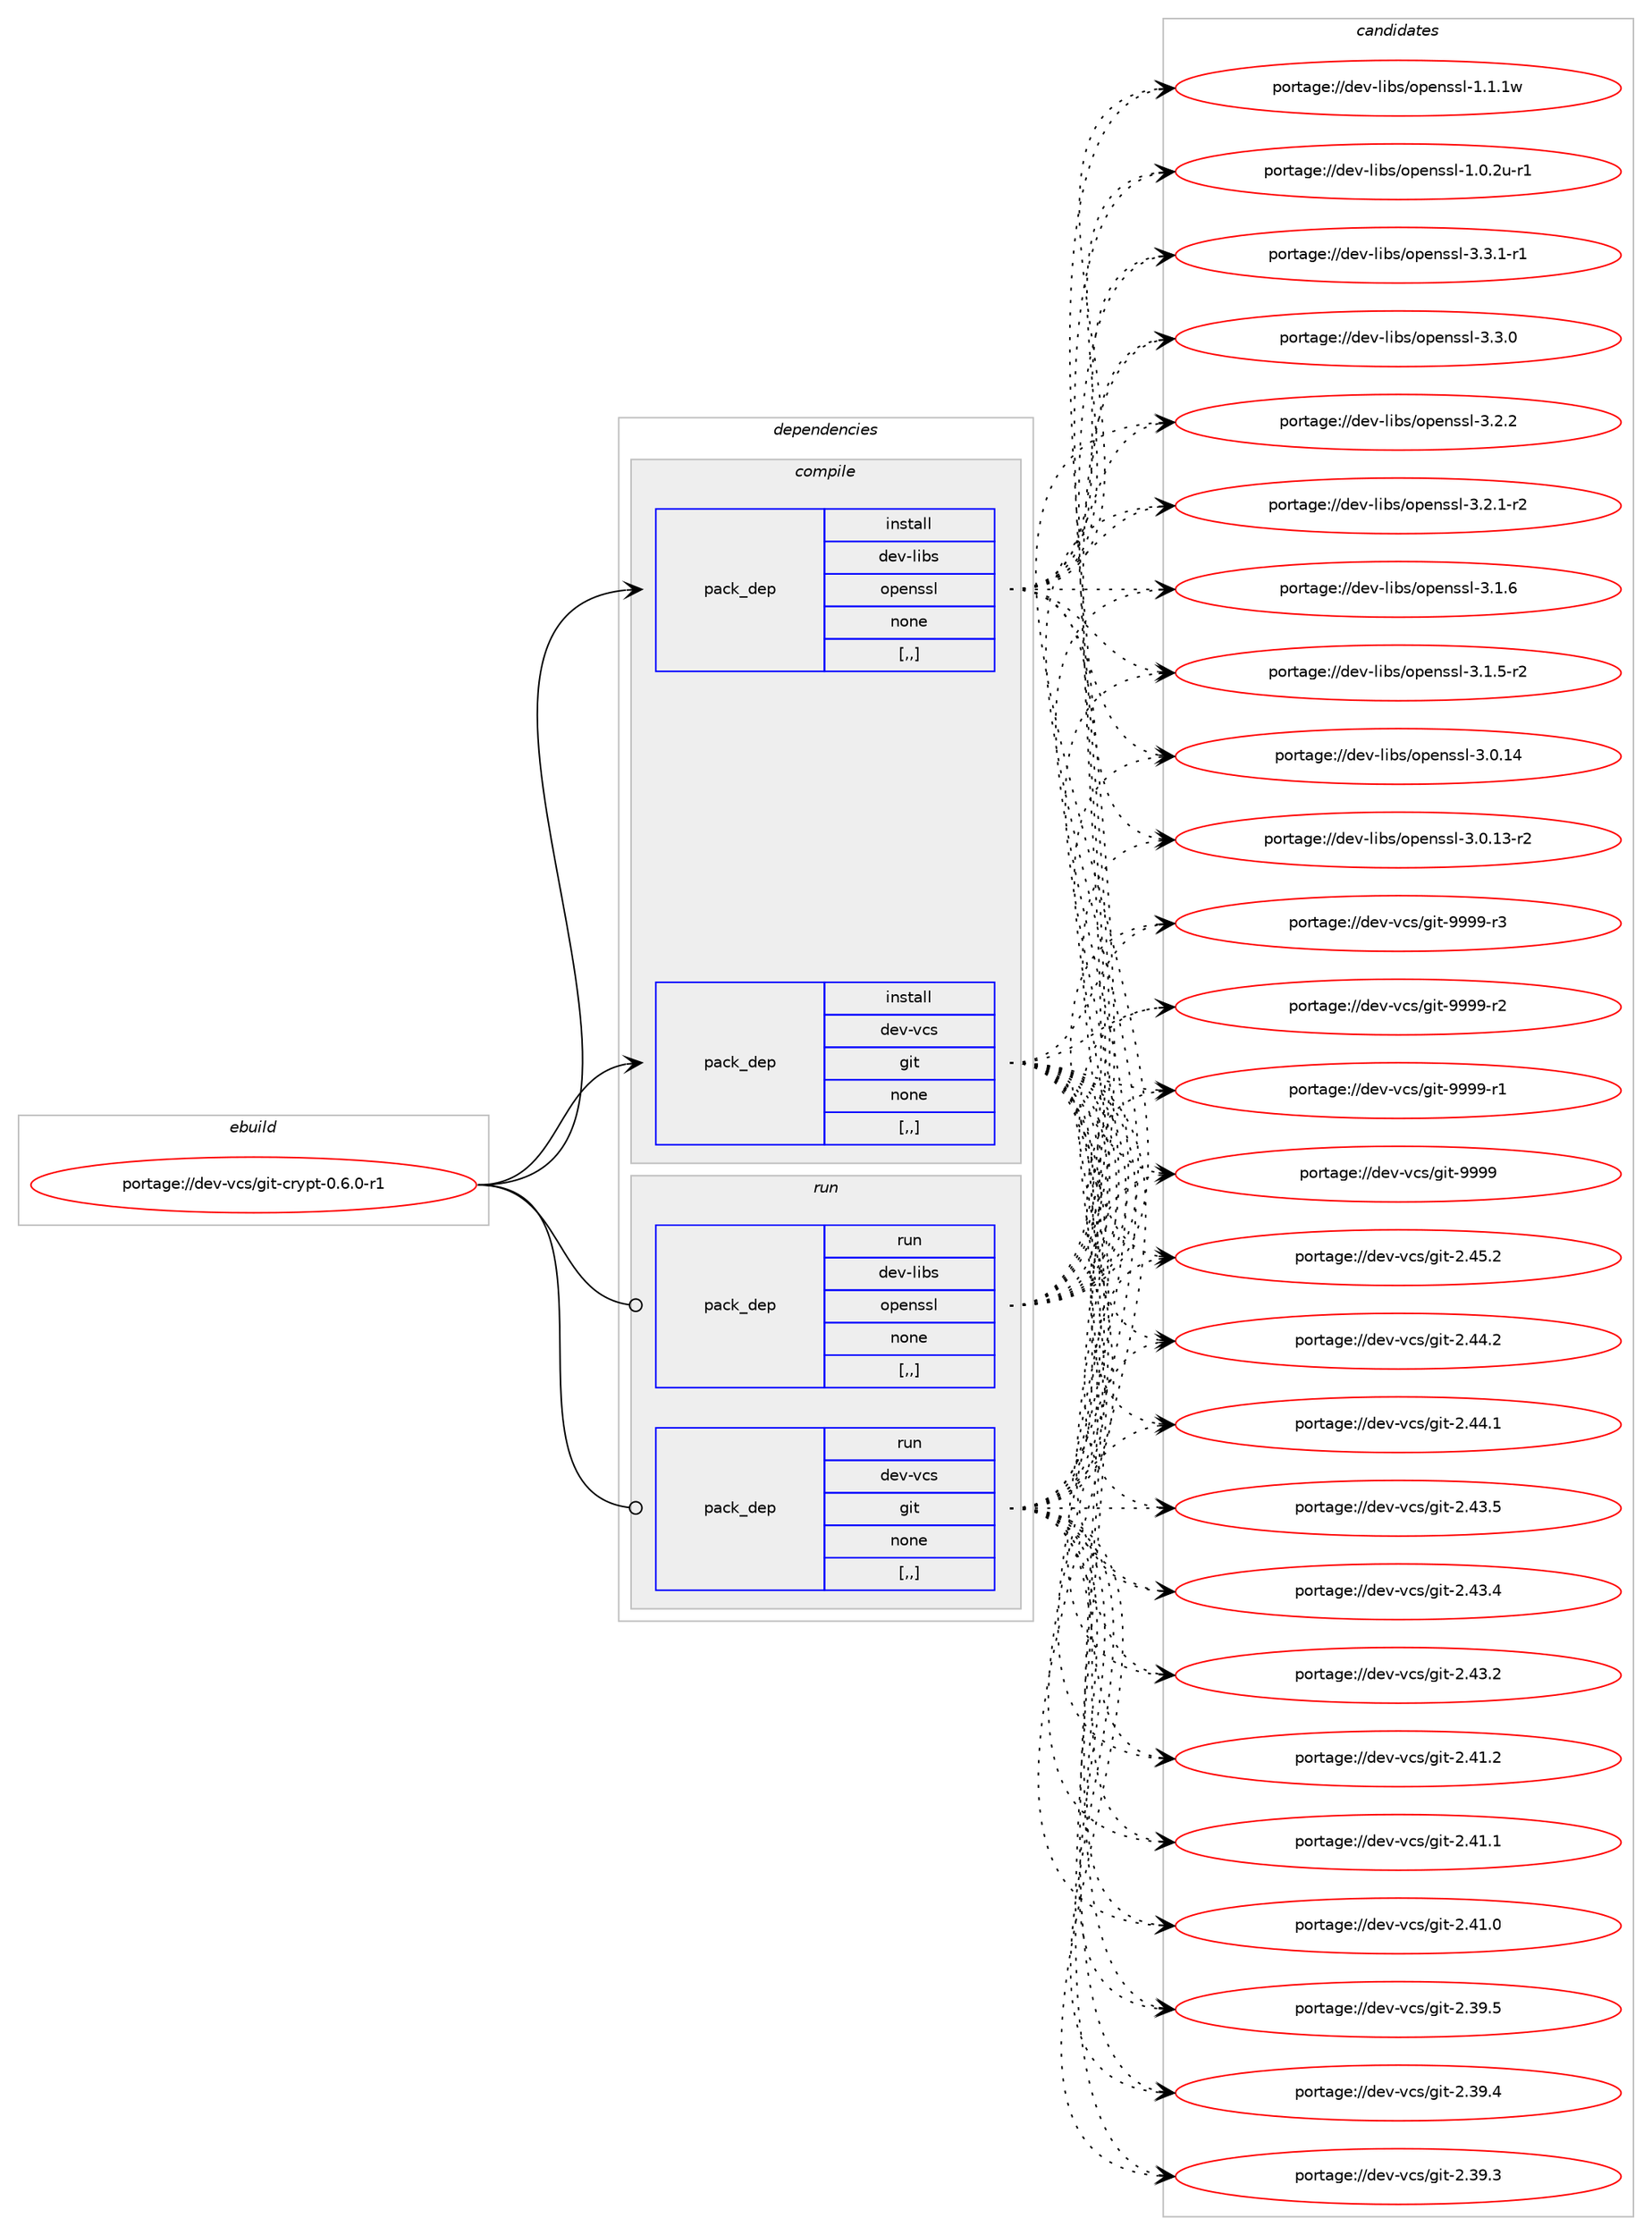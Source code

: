 digraph prolog {

# *************
# Graph options
# *************

newrank=true;
concentrate=true;
compound=true;
graph [rankdir=LR,fontname=Helvetica,fontsize=10,ranksep=1.5];#, ranksep=2.5, nodesep=0.2];
edge  [arrowhead=vee];
node  [fontname=Helvetica,fontsize=10];

# **********
# The ebuild
# **********

subgraph cluster_leftcol {
color=gray;
label=<<i>ebuild</i>>;
id [label="portage://dev-vcs/git-crypt-0.6.0-r1", color=red, width=4, href="../dev-vcs/git-crypt-0.6.0-r1.svg"];
}

# ****************
# The dependencies
# ****************

subgraph cluster_midcol {
color=gray;
label=<<i>dependencies</i>>;
subgraph cluster_compile {
fillcolor="#eeeeee";
style=filled;
label=<<i>compile</i>>;
subgraph pack158223 {
dependency222154 [label=<<TABLE BORDER="0" CELLBORDER="1" CELLSPACING="0" CELLPADDING="4" WIDTH="220"><TR><TD ROWSPAN="6" CELLPADDING="30">pack_dep</TD></TR><TR><TD WIDTH="110">install</TD></TR><TR><TD>dev-libs</TD></TR><TR><TD>openssl</TD></TR><TR><TD>none</TD></TR><TR><TD>[,,]</TD></TR></TABLE>>, shape=none, color=blue];
}
id:e -> dependency222154:w [weight=20,style="solid",arrowhead="vee"];
subgraph pack158224 {
dependency222155 [label=<<TABLE BORDER="0" CELLBORDER="1" CELLSPACING="0" CELLPADDING="4" WIDTH="220"><TR><TD ROWSPAN="6" CELLPADDING="30">pack_dep</TD></TR><TR><TD WIDTH="110">install</TD></TR><TR><TD>dev-vcs</TD></TR><TR><TD>git</TD></TR><TR><TD>none</TD></TR><TR><TD>[,,]</TD></TR></TABLE>>, shape=none, color=blue];
}
id:e -> dependency222155:w [weight=20,style="solid",arrowhead="vee"];
}
subgraph cluster_compileandrun {
fillcolor="#eeeeee";
style=filled;
label=<<i>compile and run</i>>;
}
subgraph cluster_run {
fillcolor="#eeeeee";
style=filled;
label=<<i>run</i>>;
subgraph pack158225 {
dependency222156 [label=<<TABLE BORDER="0" CELLBORDER="1" CELLSPACING="0" CELLPADDING="4" WIDTH="220"><TR><TD ROWSPAN="6" CELLPADDING="30">pack_dep</TD></TR><TR><TD WIDTH="110">run</TD></TR><TR><TD>dev-libs</TD></TR><TR><TD>openssl</TD></TR><TR><TD>none</TD></TR><TR><TD>[,,]</TD></TR></TABLE>>, shape=none, color=blue];
}
id:e -> dependency222156:w [weight=20,style="solid",arrowhead="odot"];
subgraph pack158226 {
dependency222157 [label=<<TABLE BORDER="0" CELLBORDER="1" CELLSPACING="0" CELLPADDING="4" WIDTH="220"><TR><TD ROWSPAN="6" CELLPADDING="30">pack_dep</TD></TR><TR><TD WIDTH="110">run</TD></TR><TR><TD>dev-vcs</TD></TR><TR><TD>git</TD></TR><TR><TD>none</TD></TR><TR><TD>[,,]</TD></TR></TABLE>>, shape=none, color=blue];
}
id:e -> dependency222157:w [weight=20,style="solid",arrowhead="odot"];
}
}

# **************
# The candidates
# **************

subgraph cluster_choices {
rank=same;
color=gray;
label=<<i>candidates</i>>;

subgraph choice158223 {
color=black;
nodesep=1;
choice1001011184510810598115471111121011101151151084551465146494511449 [label="portage://dev-libs/openssl-3.3.1-r1", color=red, width=4,href="../dev-libs/openssl-3.3.1-r1.svg"];
choice100101118451081059811547111112101110115115108455146514648 [label="portage://dev-libs/openssl-3.3.0", color=red, width=4,href="../dev-libs/openssl-3.3.0.svg"];
choice100101118451081059811547111112101110115115108455146504650 [label="portage://dev-libs/openssl-3.2.2", color=red, width=4,href="../dev-libs/openssl-3.2.2.svg"];
choice1001011184510810598115471111121011101151151084551465046494511450 [label="portage://dev-libs/openssl-3.2.1-r2", color=red, width=4,href="../dev-libs/openssl-3.2.1-r2.svg"];
choice100101118451081059811547111112101110115115108455146494654 [label="portage://dev-libs/openssl-3.1.6", color=red, width=4,href="../dev-libs/openssl-3.1.6.svg"];
choice1001011184510810598115471111121011101151151084551464946534511450 [label="portage://dev-libs/openssl-3.1.5-r2", color=red, width=4,href="../dev-libs/openssl-3.1.5-r2.svg"];
choice10010111845108105981154711111210111011511510845514648464952 [label="portage://dev-libs/openssl-3.0.14", color=red, width=4,href="../dev-libs/openssl-3.0.14.svg"];
choice100101118451081059811547111112101110115115108455146484649514511450 [label="portage://dev-libs/openssl-3.0.13-r2", color=red, width=4,href="../dev-libs/openssl-3.0.13-r2.svg"];
choice100101118451081059811547111112101110115115108454946494649119 [label="portage://dev-libs/openssl-1.1.1w", color=red, width=4,href="../dev-libs/openssl-1.1.1w.svg"];
choice1001011184510810598115471111121011101151151084549464846501174511449 [label="portage://dev-libs/openssl-1.0.2u-r1", color=red, width=4,href="../dev-libs/openssl-1.0.2u-r1.svg"];
dependency222154:e -> choice1001011184510810598115471111121011101151151084551465146494511449:w [style=dotted,weight="100"];
dependency222154:e -> choice100101118451081059811547111112101110115115108455146514648:w [style=dotted,weight="100"];
dependency222154:e -> choice100101118451081059811547111112101110115115108455146504650:w [style=dotted,weight="100"];
dependency222154:e -> choice1001011184510810598115471111121011101151151084551465046494511450:w [style=dotted,weight="100"];
dependency222154:e -> choice100101118451081059811547111112101110115115108455146494654:w [style=dotted,weight="100"];
dependency222154:e -> choice1001011184510810598115471111121011101151151084551464946534511450:w [style=dotted,weight="100"];
dependency222154:e -> choice10010111845108105981154711111210111011511510845514648464952:w [style=dotted,weight="100"];
dependency222154:e -> choice100101118451081059811547111112101110115115108455146484649514511450:w [style=dotted,weight="100"];
dependency222154:e -> choice100101118451081059811547111112101110115115108454946494649119:w [style=dotted,weight="100"];
dependency222154:e -> choice1001011184510810598115471111121011101151151084549464846501174511449:w [style=dotted,weight="100"];
}
subgraph choice158224 {
color=black;
nodesep=1;
choice10010111845118991154710310511645575757574511451 [label="portage://dev-vcs/git-9999-r3", color=red, width=4,href="../dev-vcs/git-9999-r3.svg"];
choice10010111845118991154710310511645575757574511450 [label="portage://dev-vcs/git-9999-r2", color=red, width=4,href="../dev-vcs/git-9999-r2.svg"];
choice10010111845118991154710310511645575757574511449 [label="portage://dev-vcs/git-9999-r1", color=red, width=4,href="../dev-vcs/git-9999-r1.svg"];
choice1001011184511899115471031051164557575757 [label="portage://dev-vcs/git-9999", color=red, width=4,href="../dev-vcs/git-9999.svg"];
choice10010111845118991154710310511645504652534650 [label="portage://dev-vcs/git-2.45.2", color=red, width=4,href="../dev-vcs/git-2.45.2.svg"];
choice10010111845118991154710310511645504652524650 [label="portage://dev-vcs/git-2.44.2", color=red, width=4,href="../dev-vcs/git-2.44.2.svg"];
choice10010111845118991154710310511645504652524649 [label="portage://dev-vcs/git-2.44.1", color=red, width=4,href="../dev-vcs/git-2.44.1.svg"];
choice10010111845118991154710310511645504652514653 [label="portage://dev-vcs/git-2.43.5", color=red, width=4,href="../dev-vcs/git-2.43.5.svg"];
choice10010111845118991154710310511645504652514652 [label="portage://dev-vcs/git-2.43.4", color=red, width=4,href="../dev-vcs/git-2.43.4.svg"];
choice10010111845118991154710310511645504652514650 [label="portage://dev-vcs/git-2.43.2", color=red, width=4,href="../dev-vcs/git-2.43.2.svg"];
choice10010111845118991154710310511645504652494650 [label="portage://dev-vcs/git-2.41.2", color=red, width=4,href="../dev-vcs/git-2.41.2.svg"];
choice10010111845118991154710310511645504652494649 [label="portage://dev-vcs/git-2.41.1", color=red, width=4,href="../dev-vcs/git-2.41.1.svg"];
choice10010111845118991154710310511645504652494648 [label="portage://dev-vcs/git-2.41.0", color=red, width=4,href="../dev-vcs/git-2.41.0.svg"];
choice10010111845118991154710310511645504651574653 [label="portage://dev-vcs/git-2.39.5", color=red, width=4,href="../dev-vcs/git-2.39.5.svg"];
choice10010111845118991154710310511645504651574652 [label="portage://dev-vcs/git-2.39.4", color=red, width=4,href="../dev-vcs/git-2.39.4.svg"];
choice10010111845118991154710310511645504651574651 [label="portage://dev-vcs/git-2.39.3", color=red, width=4,href="../dev-vcs/git-2.39.3.svg"];
dependency222155:e -> choice10010111845118991154710310511645575757574511451:w [style=dotted,weight="100"];
dependency222155:e -> choice10010111845118991154710310511645575757574511450:w [style=dotted,weight="100"];
dependency222155:e -> choice10010111845118991154710310511645575757574511449:w [style=dotted,weight="100"];
dependency222155:e -> choice1001011184511899115471031051164557575757:w [style=dotted,weight="100"];
dependency222155:e -> choice10010111845118991154710310511645504652534650:w [style=dotted,weight="100"];
dependency222155:e -> choice10010111845118991154710310511645504652524650:w [style=dotted,weight="100"];
dependency222155:e -> choice10010111845118991154710310511645504652524649:w [style=dotted,weight="100"];
dependency222155:e -> choice10010111845118991154710310511645504652514653:w [style=dotted,weight="100"];
dependency222155:e -> choice10010111845118991154710310511645504652514652:w [style=dotted,weight="100"];
dependency222155:e -> choice10010111845118991154710310511645504652514650:w [style=dotted,weight="100"];
dependency222155:e -> choice10010111845118991154710310511645504652494650:w [style=dotted,weight="100"];
dependency222155:e -> choice10010111845118991154710310511645504652494649:w [style=dotted,weight="100"];
dependency222155:e -> choice10010111845118991154710310511645504652494648:w [style=dotted,weight="100"];
dependency222155:e -> choice10010111845118991154710310511645504651574653:w [style=dotted,weight="100"];
dependency222155:e -> choice10010111845118991154710310511645504651574652:w [style=dotted,weight="100"];
dependency222155:e -> choice10010111845118991154710310511645504651574651:w [style=dotted,weight="100"];
}
subgraph choice158225 {
color=black;
nodesep=1;
choice1001011184510810598115471111121011101151151084551465146494511449 [label="portage://dev-libs/openssl-3.3.1-r1", color=red, width=4,href="../dev-libs/openssl-3.3.1-r1.svg"];
choice100101118451081059811547111112101110115115108455146514648 [label="portage://dev-libs/openssl-3.3.0", color=red, width=4,href="../dev-libs/openssl-3.3.0.svg"];
choice100101118451081059811547111112101110115115108455146504650 [label="portage://dev-libs/openssl-3.2.2", color=red, width=4,href="../dev-libs/openssl-3.2.2.svg"];
choice1001011184510810598115471111121011101151151084551465046494511450 [label="portage://dev-libs/openssl-3.2.1-r2", color=red, width=4,href="../dev-libs/openssl-3.2.1-r2.svg"];
choice100101118451081059811547111112101110115115108455146494654 [label="portage://dev-libs/openssl-3.1.6", color=red, width=4,href="../dev-libs/openssl-3.1.6.svg"];
choice1001011184510810598115471111121011101151151084551464946534511450 [label="portage://dev-libs/openssl-3.1.5-r2", color=red, width=4,href="../dev-libs/openssl-3.1.5-r2.svg"];
choice10010111845108105981154711111210111011511510845514648464952 [label="portage://dev-libs/openssl-3.0.14", color=red, width=4,href="../dev-libs/openssl-3.0.14.svg"];
choice100101118451081059811547111112101110115115108455146484649514511450 [label="portage://dev-libs/openssl-3.0.13-r2", color=red, width=4,href="../dev-libs/openssl-3.0.13-r2.svg"];
choice100101118451081059811547111112101110115115108454946494649119 [label="portage://dev-libs/openssl-1.1.1w", color=red, width=4,href="../dev-libs/openssl-1.1.1w.svg"];
choice1001011184510810598115471111121011101151151084549464846501174511449 [label="portage://dev-libs/openssl-1.0.2u-r1", color=red, width=4,href="../dev-libs/openssl-1.0.2u-r1.svg"];
dependency222156:e -> choice1001011184510810598115471111121011101151151084551465146494511449:w [style=dotted,weight="100"];
dependency222156:e -> choice100101118451081059811547111112101110115115108455146514648:w [style=dotted,weight="100"];
dependency222156:e -> choice100101118451081059811547111112101110115115108455146504650:w [style=dotted,weight="100"];
dependency222156:e -> choice1001011184510810598115471111121011101151151084551465046494511450:w [style=dotted,weight="100"];
dependency222156:e -> choice100101118451081059811547111112101110115115108455146494654:w [style=dotted,weight="100"];
dependency222156:e -> choice1001011184510810598115471111121011101151151084551464946534511450:w [style=dotted,weight="100"];
dependency222156:e -> choice10010111845108105981154711111210111011511510845514648464952:w [style=dotted,weight="100"];
dependency222156:e -> choice100101118451081059811547111112101110115115108455146484649514511450:w [style=dotted,weight="100"];
dependency222156:e -> choice100101118451081059811547111112101110115115108454946494649119:w [style=dotted,weight="100"];
dependency222156:e -> choice1001011184510810598115471111121011101151151084549464846501174511449:w [style=dotted,weight="100"];
}
subgraph choice158226 {
color=black;
nodesep=1;
choice10010111845118991154710310511645575757574511451 [label="portage://dev-vcs/git-9999-r3", color=red, width=4,href="../dev-vcs/git-9999-r3.svg"];
choice10010111845118991154710310511645575757574511450 [label="portage://dev-vcs/git-9999-r2", color=red, width=4,href="../dev-vcs/git-9999-r2.svg"];
choice10010111845118991154710310511645575757574511449 [label="portage://dev-vcs/git-9999-r1", color=red, width=4,href="../dev-vcs/git-9999-r1.svg"];
choice1001011184511899115471031051164557575757 [label="portage://dev-vcs/git-9999", color=red, width=4,href="../dev-vcs/git-9999.svg"];
choice10010111845118991154710310511645504652534650 [label="portage://dev-vcs/git-2.45.2", color=red, width=4,href="../dev-vcs/git-2.45.2.svg"];
choice10010111845118991154710310511645504652524650 [label="portage://dev-vcs/git-2.44.2", color=red, width=4,href="../dev-vcs/git-2.44.2.svg"];
choice10010111845118991154710310511645504652524649 [label="portage://dev-vcs/git-2.44.1", color=red, width=4,href="../dev-vcs/git-2.44.1.svg"];
choice10010111845118991154710310511645504652514653 [label="portage://dev-vcs/git-2.43.5", color=red, width=4,href="../dev-vcs/git-2.43.5.svg"];
choice10010111845118991154710310511645504652514652 [label="portage://dev-vcs/git-2.43.4", color=red, width=4,href="../dev-vcs/git-2.43.4.svg"];
choice10010111845118991154710310511645504652514650 [label="portage://dev-vcs/git-2.43.2", color=red, width=4,href="../dev-vcs/git-2.43.2.svg"];
choice10010111845118991154710310511645504652494650 [label="portage://dev-vcs/git-2.41.2", color=red, width=4,href="../dev-vcs/git-2.41.2.svg"];
choice10010111845118991154710310511645504652494649 [label="portage://dev-vcs/git-2.41.1", color=red, width=4,href="../dev-vcs/git-2.41.1.svg"];
choice10010111845118991154710310511645504652494648 [label="portage://dev-vcs/git-2.41.0", color=red, width=4,href="../dev-vcs/git-2.41.0.svg"];
choice10010111845118991154710310511645504651574653 [label="portage://dev-vcs/git-2.39.5", color=red, width=4,href="../dev-vcs/git-2.39.5.svg"];
choice10010111845118991154710310511645504651574652 [label="portage://dev-vcs/git-2.39.4", color=red, width=4,href="../dev-vcs/git-2.39.4.svg"];
choice10010111845118991154710310511645504651574651 [label="portage://dev-vcs/git-2.39.3", color=red, width=4,href="../dev-vcs/git-2.39.3.svg"];
dependency222157:e -> choice10010111845118991154710310511645575757574511451:w [style=dotted,weight="100"];
dependency222157:e -> choice10010111845118991154710310511645575757574511450:w [style=dotted,weight="100"];
dependency222157:e -> choice10010111845118991154710310511645575757574511449:w [style=dotted,weight="100"];
dependency222157:e -> choice1001011184511899115471031051164557575757:w [style=dotted,weight="100"];
dependency222157:e -> choice10010111845118991154710310511645504652534650:w [style=dotted,weight="100"];
dependency222157:e -> choice10010111845118991154710310511645504652524650:w [style=dotted,weight="100"];
dependency222157:e -> choice10010111845118991154710310511645504652524649:w [style=dotted,weight="100"];
dependency222157:e -> choice10010111845118991154710310511645504652514653:w [style=dotted,weight="100"];
dependency222157:e -> choice10010111845118991154710310511645504652514652:w [style=dotted,weight="100"];
dependency222157:e -> choice10010111845118991154710310511645504652514650:w [style=dotted,weight="100"];
dependency222157:e -> choice10010111845118991154710310511645504652494650:w [style=dotted,weight="100"];
dependency222157:e -> choice10010111845118991154710310511645504652494649:w [style=dotted,weight="100"];
dependency222157:e -> choice10010111845118991154710310511645504652494648:w [style=dotted,weight="100"];
dependency222157:e -> choice10010111845118991154710310511645504651574653:w [style=dotted,weight="100"];
dependency222157:e -> choice10010111845118991154710310511645504651574652:w [style=dotted,weight="100"];
dependency222157:e -> choice10010111845118991154710310511645504651574651:w [style=dotted,weight="100"];
}
}

}
